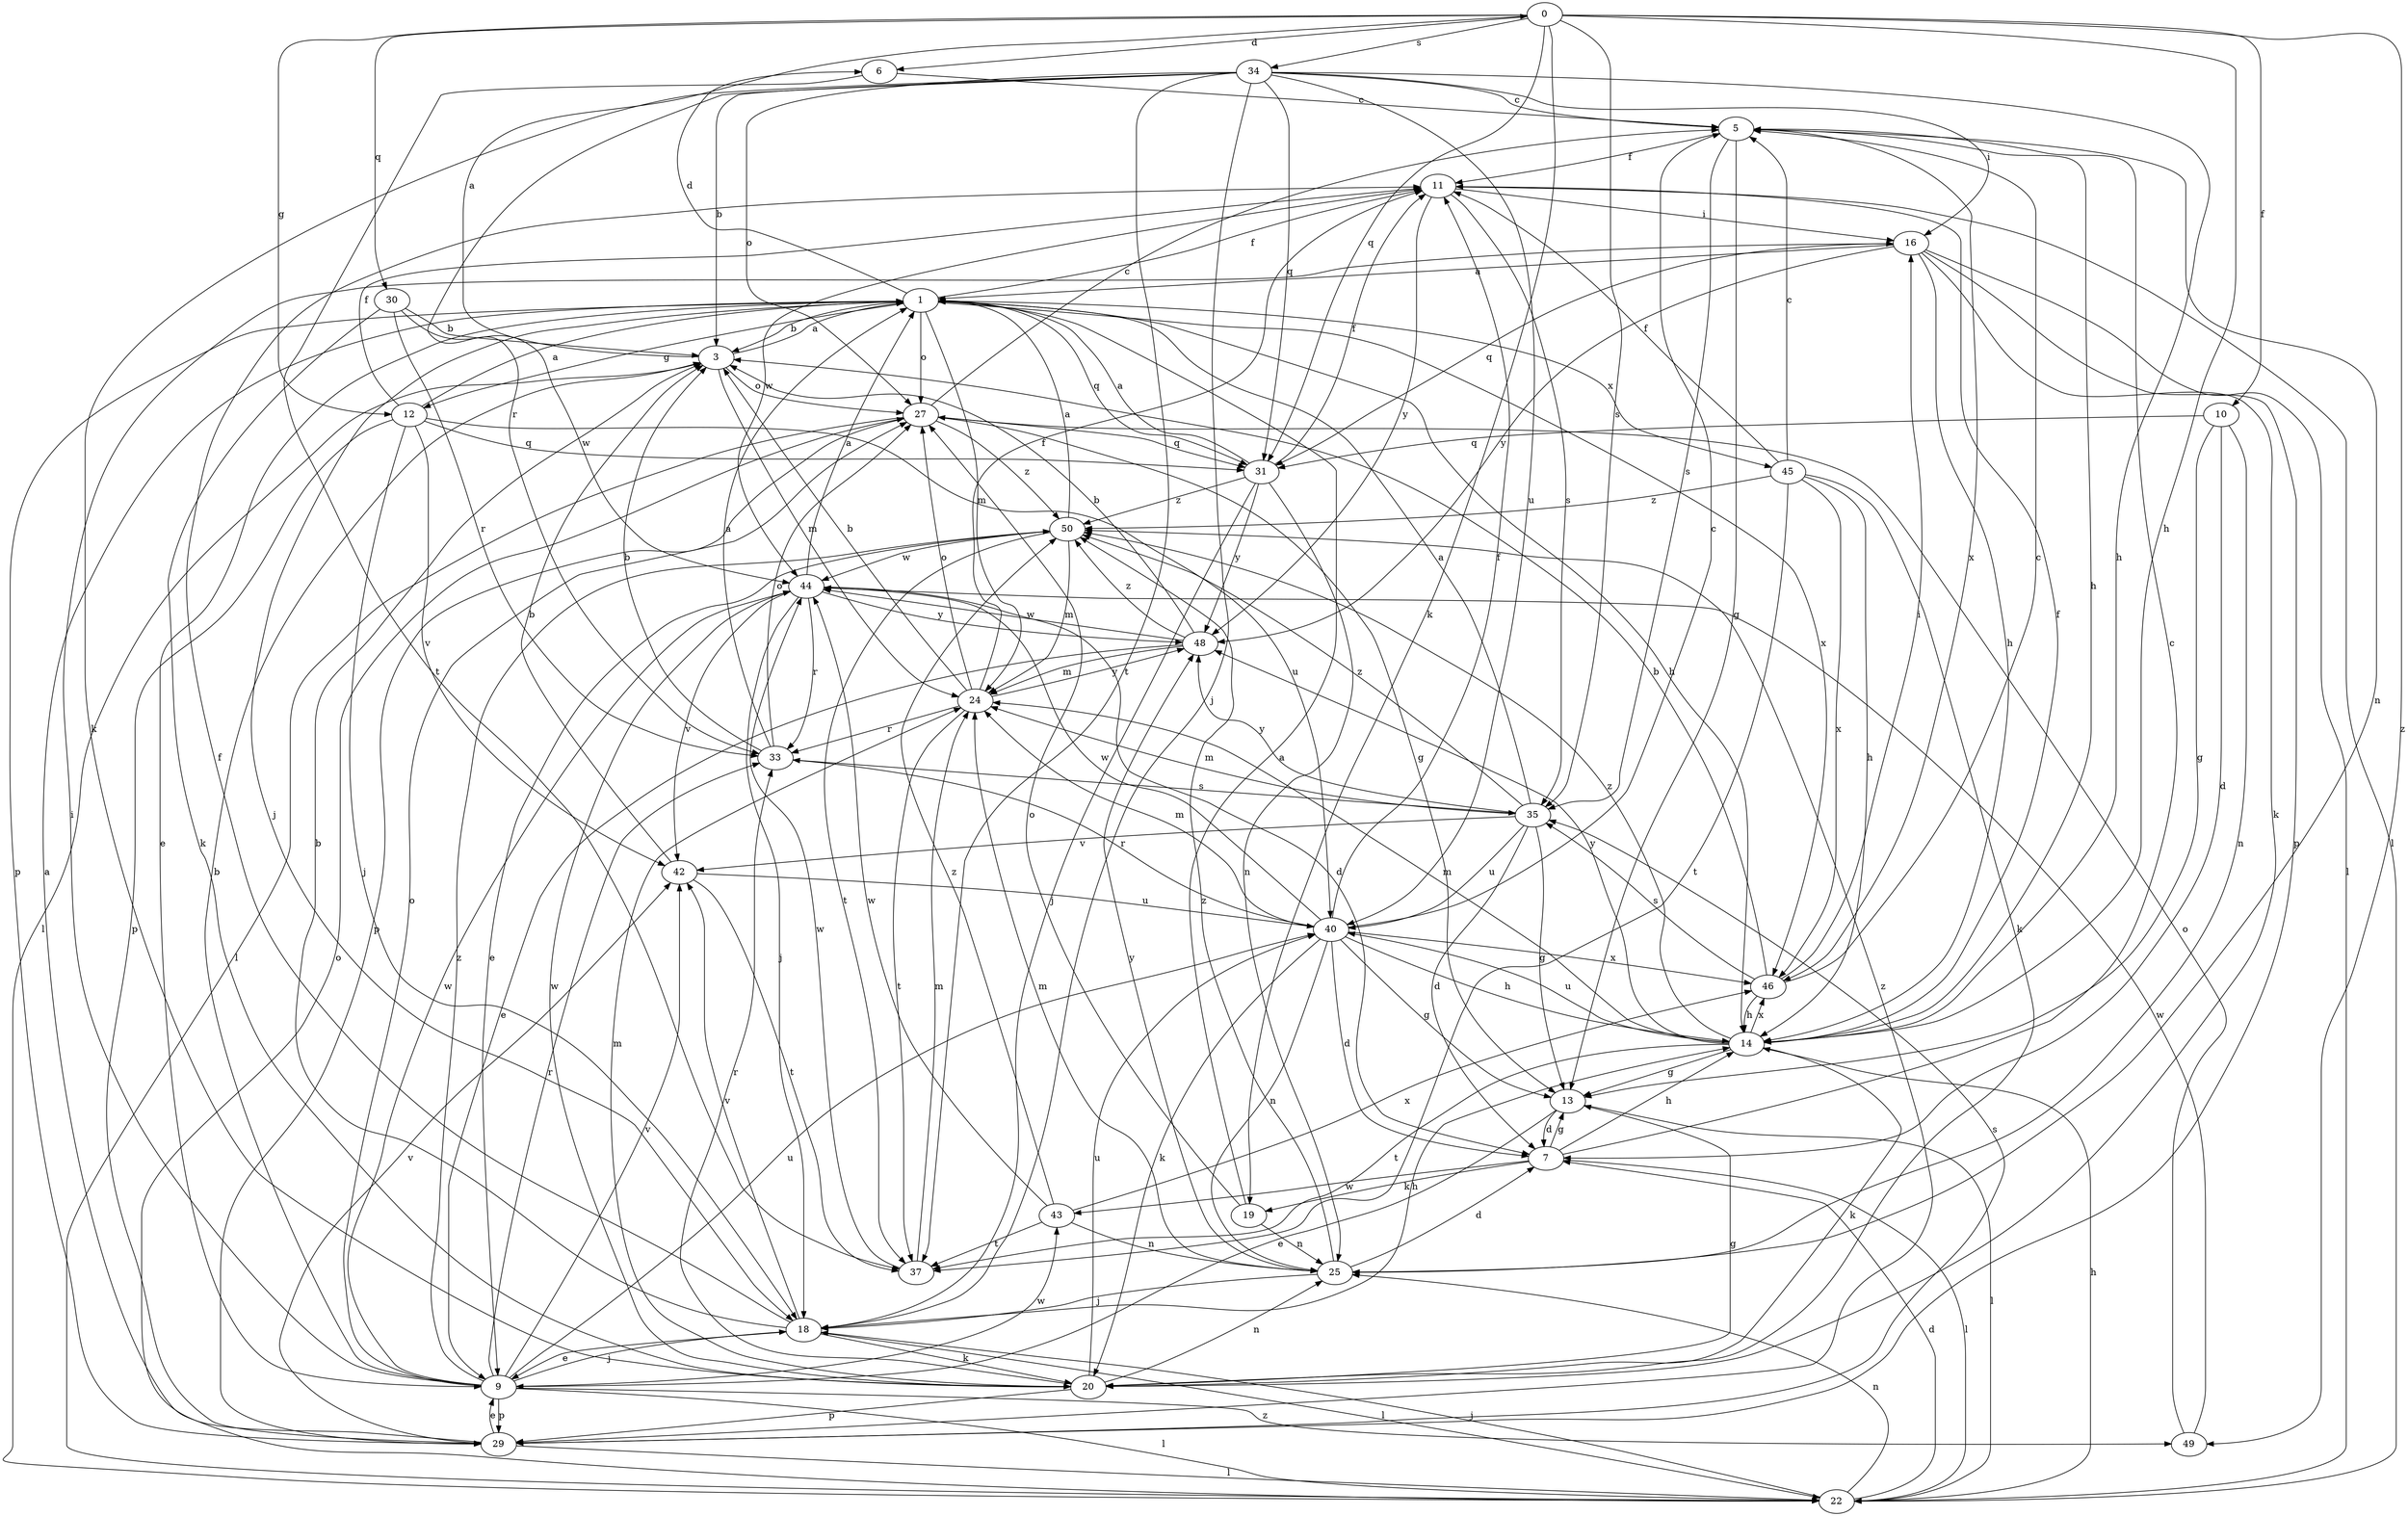 strict digraph  {
0;
1;
3;
5;
6;
7;
9;
10;
11;
12;
13;
14;
16;
18;
19;
20;
22;
24;
25;
27;
29;
30;
31;
33;
34;
35;
37;
40;
42;
43;
44;
45;
46;
48;
49;
50;
0 -> 6  [label=d];
0 -> 10  [label=f];
0 -> 12  [label=g];
0 -> 14  [label=h];
0 -> 19  [label=k];
0 -> 30  [label=q];
0 -> 31  [label=q];
0 -> 34  [label=s];
0 -> 35  [label=s];
0 -> 49  [label=z];
1 -> 3  [label=b];
1 -> 6  [label=d];
1 -> 9  [label=e];
1 -> 11  [label=f];
1 -> 12  [label=g];
1 -> 14  [label=h];
1 -> 18  [label=j];
1 -> 24  [label=m];
1 -> 27  [label=o];
1 -> 29  [label=p];
1 -> 31  [label=q];
1 -> 45  [label=x];
1 -> 46  [label=x];
3 -> 0  [label=a];
3 -> 1  [label=a];
3 -> 22  [label=l];
3 -> 24  [label=m];
3 -> 27  [label=o];
5 -> 11  [label=f];
5 -> 13  [label=g];
5 -> 14  [label=h];
5 -> 25  [label=n];
5 -> 35  [label=s];
5 -> 46  [label=x];
6 -> 5  [label=c];
6 -> 37  [label=t];
7 -> 5  [label=c];
7 -> 13  [label=g];
7 -> 14  [label=h];
7 -> 19  [label=k];
7 -> 22  [label=l];
7 -> 43  [label=w];
9 -> 3  [label=b];
9 -> 16  [label=i];
9 -> 18  [label=j];
9 -> 22  [label=l];
9 -> 27  [label=o];
9 -> 29  [label=p];
9 -> 33  [label=r];
9 -> 40  [label=u];
9 -> 42  [label=v];
9 -> 43  [label=w];
9 -> 44  [label=w];
9 -> 49  [label=z];
9 -> 50  [label=z];
10 -> 7  [label=d];
10 -> 13  [label=g];
10 -> 25  [label=n];
10 -> 31  [label=q];
11 -> 16  [label=i];
11 -> 22  [label=l];
11 -> 35  [label=s];
11 -> 44  [label=w];
11 -> 48  [label=y];
12 -> 1  [label=a];
12 -> 11  [label=f];
12 -> 18  [label=j];
12 -> 29  [label=p];
12 -> 31  [label=q];
12 -> 40  [label=u];
12 -> 42  [label=v];
13 -> 7  [label=d];
13 -> 9  [label=e];
13 -> 22  [label=l];
14 -> 11  [label=f];
14 -> 13  [label=g];
14 -> 20  [label=k];
14 -> 24  [label=m];
14 -> 37  [label=t];
14 -> 40  [label=u];
14 -> 46  [label=x];
14 -> 48  [label=y];
14 -> 50  [label=z];
16 -> 1  [label=a];
16 -> 14  [label=h];
16 -> 20  [label=k];
16 -> 22  [label=l];
16 -> 29  [label=p];
16 -> 31  [label=q];
16 -> 48  [label=y];
18 -> 3  [label=b];
18 -> 9  [label=e];
18 -> 11  [label=f];
18 -> 14  [label=h];
18 -> 20  [label=k];
18 -> 22  [label=l];
18 -> 42  [label=v];
19 -> 1  [label=a];
19 -> 25  [label=n];
19 -> 27  [label=o];
20 -> 13  [label=g];
20 -> 24  [label=m];
20 -> 25  [label=n];
20 -> 29  [label=p];
20 -> 33  [label=r];
20 -> 40  [label=u];
20 -> 44  [label=w];
22 -> 7  [label=d];
22 -> 14  [label=h];
22 -> 18  [label=j];
22 -> 25  [label=n];
22 -> 27  [label=o];
24 -> 3  [label=b];
24 -> 11  [label=f];
24 -> 27  [label=o];
24 -> 33  [label=r];
24 -> 37  [label=t];
24 -> 48  [label=y];
25 -> 7  [label=d];
25 -> 18  [label=j];
25 -> 24  [label=m];
25 -> 48  [label=y];
25 -> 50  [label=z];
27 -> 5  [label=c];
27 -> 13  [label=g];
27 -> 22  [label=l];
27 -> 29  [label=p];
27 -> 31  [label=q];
27 -> 50  [label=z];
29 -> 1  [label=a];
29 -> 9  [label=e];
29 -> 22  [label=l];
29 -> 35  [label=s];
29 -> 42  [label=v];
29 -> 50  [label=z];
30 -> 3  [label=b];
30 -> 20  [label=k];
30 -> 33  [label=r];
30 -> 44  [label=w];
31 -> 1  [label=a];
31 -> 11  [label=f];
31 -> 18  [label=j];
31 -> 25  [label=n];
31 -> 48  [label=y];
31 -> 50  [label=z];
33 -> 1  [label=a];
33 -> 3  [label=b];
33 -> 27  [label=o];
33 -> 35  [label=s];
34 -> 3  [label=b];
34 -> 5  [label=c];
34 -> 14  [label=h];
34 -> 16  [label=i];
34 -> 18  [label=j];
34 -> 20  [label=k];
34 -> 27  [label=o];
34 -> 31  [label=q];
34 -> 33  [label=r];
34 -> 37  [label=t];
34 -> 40  [label=u];
35 -> 1  [label=a];
35 -> 7  [label=d];
35 -> 13  [label=g];
35 -> 24  [label=m];
35 -> 40  [label=u];
35 -> 42  [label=v];
35 -> 48  [label=y];
35 -> 50  [label=z];
37 -> 24  [label=m];
37 -> 44  [label=w];
40 -> 5  [label=c];
40 -> 7  [label=d];
40 -> 11  [label=f];
40 -> 13  [label=g];
40 -> 14  [label=h];
40 -> 20  [label=k];
40 -> 24  [label=m];
40 -> 25  [label=n];
40 -> 33  [label=r];
40 -> 44  [label=w];
40 -> 46  [label=x];
42 -> 3  [label=b];
42 -> 37  [label=t];
42 -> 40  [label=u];
43 -> 25  [label=n];
43 -> 37  [label=t];
43 -> 44  [label=w];
43 -> 46  [label=x];
43 -> 50  [label=z];
44 -> 1  [label=a];
44 -> 7  [label=d];
44 -> 18  [label=j];
44 -> 33  [label=r];
44 -> 42  [label=v];
44 -> 48  [label=y];
45 -> 5  [label=c];
45 -> 11  [label=f];
45 -> 14  [label=h];
45 -> 20  [label=k];
45 -> 37  [label=t];
45 -> 46  [label=x];
45 -> 50  [label=z];
46 -> 3  [label=b];
46 -> 5  [label=c];
46 -> 14  [label=h];
46 -> 16  [label=i];
46 -> 35  [label=s];
48 -> 3  [label=b];
48 -> 9  [label=e];
48 -> 24  [label=m];
48 -> 44  [label=w];
48 -> 50  [label=z];
49 -> 27  [label=o];
49 -> 44  [label=w];
50 -> 1  [label=a];
50 -> 9  [label=e];
50 -> 24  [label=m];
50 -> 37  [label=t];
50 -> 44  [label=w];
}
